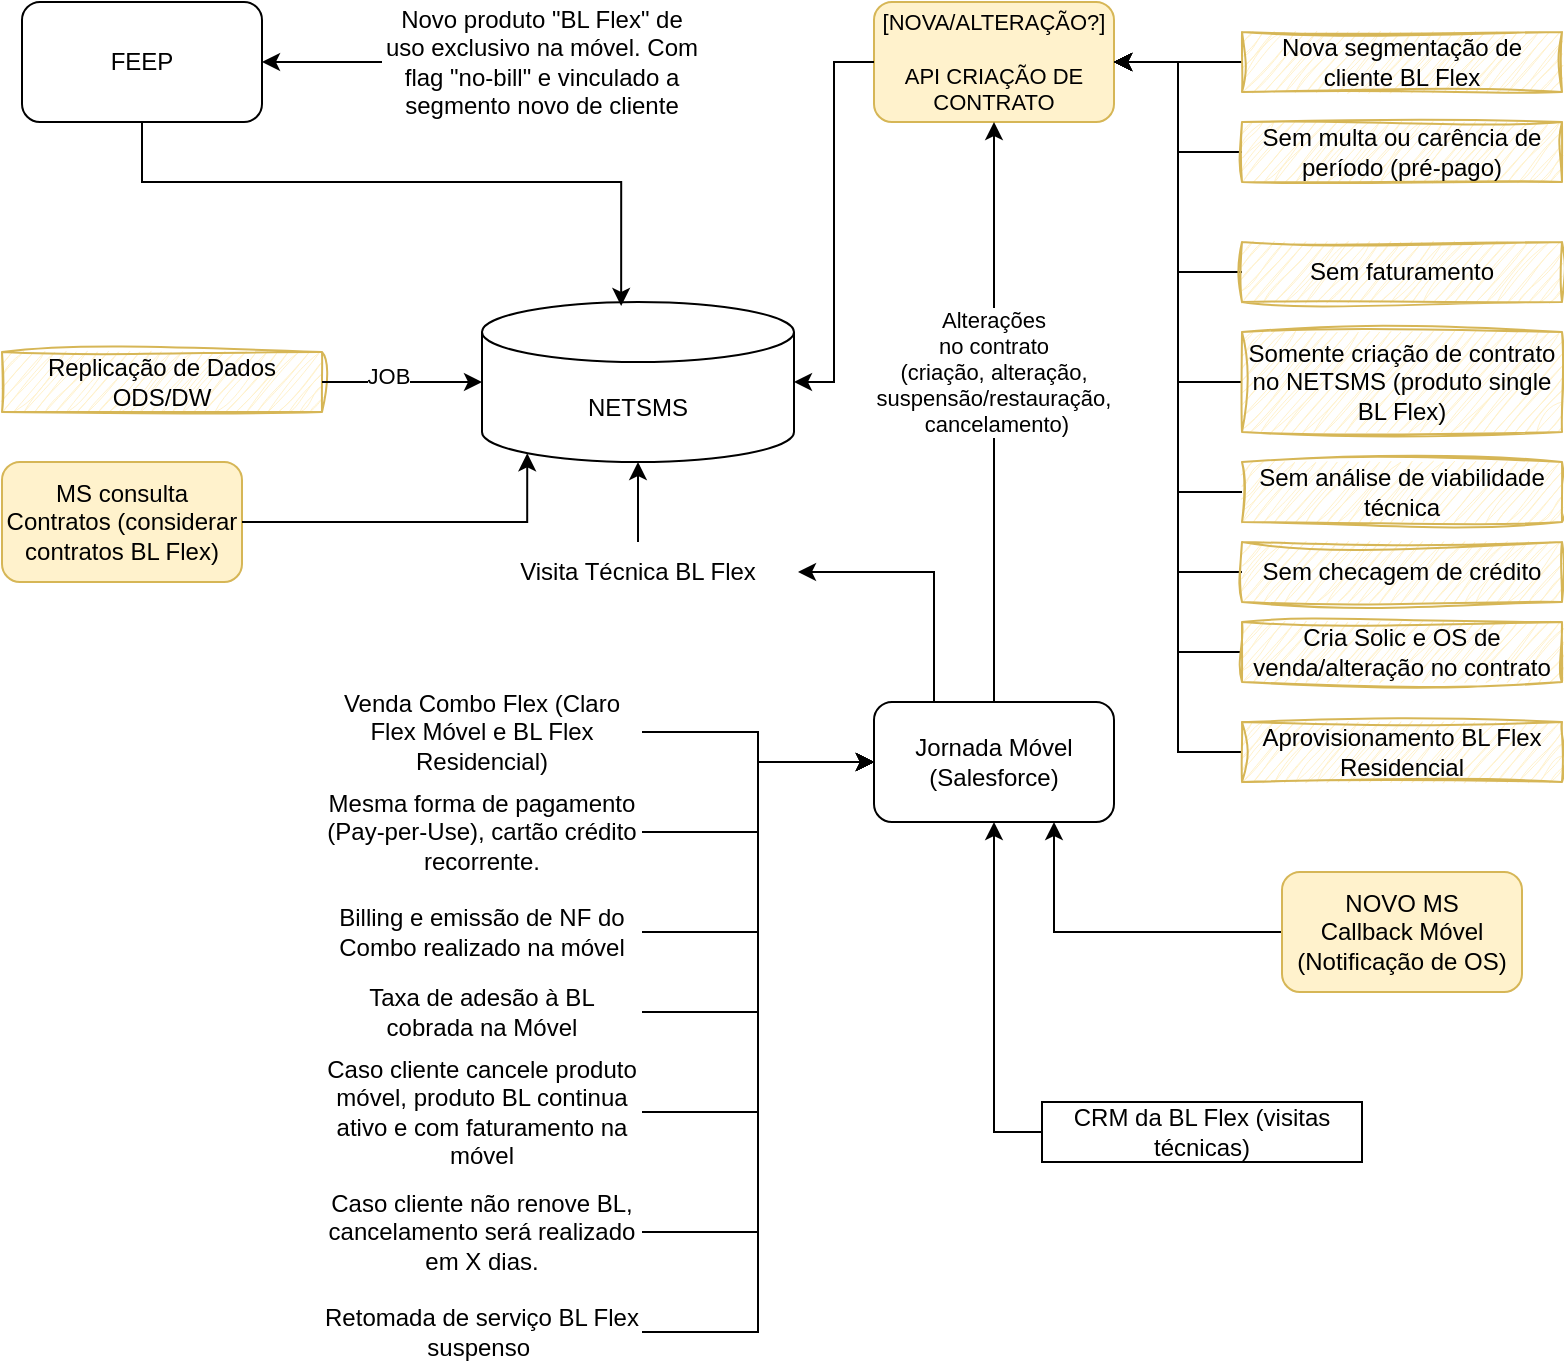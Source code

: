<mxfile version="27.2.0" pages="2">
  <diagram name="Página-1" id="dEcKvscp2UGSkrleQm4h">
    <mxGraphModel dx="1042" dy="527" grid="1" gridSize="10" guides="1" tooltips="1" connect="1" arrows="1" fold="1" page="1" pageScale="1" pageWidth="827" pageHeight="1169" math="0" shadow="0">
      <root>
        <mxCell id="0" />
        <mxCell id="1" parent="0" />
        <mxCell id="Y1WF1VeMBglXvYNFT1s_-1" value="FEEP" style="rounded=1;whiteSpace=wrap;html=1;" parent="1" vertex="1">
          <mxGeometry x="40" y="30" width="120" height="60" as="geometry" />
        </mxCell>
        <mxCell id="Y1WF1VeMBglXvYNFT1s_-3" style="edgeStyle=orthogonalEdgeStyle;rounded=0;orthogonalLoop=1;jettySize=auto;html=1;entryX=1;entryY=0.5;entryDx=0;entryDy=0;" parent="1" source="Y1WF1VeMBglXvYNFT1s_-2" target="Y1WF1VeMBglXvYNFT1s_-1" edge="1">
          <mxGeometry relative="1" as="geometry" />
        </mxCell>
        <mxCell id="Y1WF1VeMBglXvYNFT1s_-2" value="Novo produto &quot;BL Flex&quot; de uso exclusivo na móvel. Com flag &quot;no-bill&quot; e vinculado a segmento novo de cliente" style="text;html=1;align=center;verticalAlign=middle;whiteSpace=wrap;rounded=0;" parent="1" vertex="1">
          <mxGeometry x="220" y="45" width="160" height="30" as="geometry" />
        </mxCell>
        <mxCell id="Y1WF1VeMBglXvYNFT1s_-4" value="NETSMS" style="shape=cylinder3;whiteSpace=wrap;html=1;boundedLbl=1;backgroundOutline=1;size=15;" parent="1" vertex="1">
          <mxGeometry x="270" y="180" width="156" height="80" as="geometry" />
        </mxCell>
        <mxCell id="Y1WF1VeMBglXvYNFT1s_-5" style="edgeStyle=orthogonalEdgeStyle;rounded=0;orthogonalLoop=1;jettySize=auto;html=1;entryX=0.446;entryY=0.025;entryDx=0;entryDy=0;entryPerimeter=0;" parent="1" source="Y1WF1VeMBglXvYNFT1s_-1" target="Y1WF1VeMBglXvYNFT1s_-4" edge="1">
          <mxGeometry relative="1" as="geometry">
            <Array as="points">
              <mxPoint x="100" y="120" />
              <mxPoint x="340" y="120" />
            </Array>
          </mxGeometry>
        </mxCell>
        <mxCell id="Y1WF1VeMBglXvYNFT1s_-6" value="[NOVA/ALTERAÇÃO?]&lt;div&gt;&lt;br&gt;&lt;/div&gt;&lt;div&gt;API CRIAÇÃO DE CONTRATO&lt;/div&gt;" style="rounded=1;whiteSpace=wrap;html=1;fontSize=11;fillColor=#fff2cc;strokeColor=#d6b656;" parent="1" vertex="1">
          <mxGeometry x="466" y="30" width="120" height="60" as="geometry" />
        </mxCell>
        <mxCell id="Y1WF1VeMBglXvYNFT1s_-8" style="edgeStyle=orthogonalEdgeStyle;rounded=0;orthogonalLoop=1;jettySize=auto;html=1;entryX=1;entryY=0.5;entryDx=0;entryDy=0;" parent="1" source="Y1WF1VeMBglXvYNFT1s_-7" target="Y1WF1VeMBglXvYNFT1s_-6" edge="1">
          <mxGeometry relative="1" as="geometry" />
        </mxCell>
        <mxCell id="Y1WF1VeMBglXvYNFT1s_-7" value="Nova segmentação de cliente BL Flex" style="text;html=1;align=center;verticalAlign=middle;whiteSpace=wrap;rounded=0;strokeColor=#d6b656;fillColor=#fff2cc;sketch=1;curveFitting=1;jiggle=2;" parent="1" vertex="1">
          <mxGeometry x="650" y="45" width="160" height="30" as="geometry" />
        </mxCell>
        <mxCell id="Y1WF1VeMBglXvYNFT1s_-14" style="edgeStyle=orthogonalEdgeStyle;rounded=0;orthogonalLoop=1;jettySize=auto;html=1;" parent="1" source="Y1WF1VeMBglXvYNFT1s_-9" target="Y1WF1VeMBglXvYNFT1s_-6" edge="1">
          <mxGeometry relative="1" as="geometry" />
        </mxCell>
        <mxCell id="Y1WF1VeMBglXvYNFT1s_-9" value="Sem multa ou carência de período (pré-pago)" style="text;html=1;align=center;verticalAlign=middle;whiteSpace=wrap;rounded=0;fillColor=#fff2cc;strokeColor=#d6b656;sketch=1;curveFitting=1;jiggle=2;" parent="1" vertex="1">
          <mxGeometry x="650" y="90" width="160" height="30" as="geometry" />
        </mxCell>
        <mxCell id="Y1WF1VeMBglXvYNFT1s_-15" style="edgeStyle=orthogonalEdgeStyle;rounded=0;orthogonalLoop=1;jettySize=auto;html=1;entryX=1;entryY=0.5;entryDx=0;entryDy=0;" parent="1" source="Y1WF1VeMBglXvYNFT1s_-10" target="Y1WF1VeMBglXvYNFT1s_-6" edge="1">
          <mxGeometry relative="1" as="geometry" />
        </mxCell>
        <mxCell id="Y1WF1VeMBglXvYNFT1s_-10" value="Sem faturamento" style="text;html=1;align=center;verticalAlign=middle;whiteSpace=wrap;rounded=0;fillColor=#fff2cc;strokeColor=#d6b656;sketch=1;curveFitting=1;jiggle=2;" parent="1" vertex="1">
          <mxGeometry x="650" y="150" width="160" height="30" as="geometry" />
        </mxCell>
        <mxCell id="Y1WF1VeMBglXvYNFT1s_-16" style="edgeStyle=orthogonalEdgeStyle;rounded=0;orthogonalLoop=1;jettySize=auto;html=1;entryX=1;entryY=0.5;entryDx=0;entryDy=0;" parent="1" source="Y1WF1VeMBglXvYNFT1s_-11" target="Y1WF1VeMBglXvYNFT1s_-6" edge="1">
          <mxGeometry relative="1" as="geometry" />
        </mxCell>
        <mxCell id="Y1WF1VeMBglXvYNFT1s_-11" value="Somente criação de contrato no NETSMS (produto single BL Flex)" style="text;html=1;align=center;verticalAlign=middle;whiteSpace=wrap;rounded=0;fillColor=#fff2cc;strokeColor=#d6b656;sketch=1;curveFitting=1;jiggle=2;" parent="1" vertex="1">
          <mxGeometry x="650" y="195" width="160" height="50" as="geometry" />
        </mxCell>
        <mxCell id="Y1WF1VeMBglXvYNFT1s_-19" style="edgeStyle=orthogonalEdgeStyle;rounded=0;orthogonalLoop=1;jettySize=auto;html=1;entryX=1;entryY=0.5;entryDx=0;entryDy=0;" parent="1" source="Y1WF1VeMBglXvYNFT1s_-12" target="Y1WF1VeMBglXvYNFT1s_-6" edge="1">
          <mxGeometry relative="1" as="geometry" />
        </mxCell>
        <mxCell id="Y1WF1VeMBglXvYNFT1s_-12" value="Sem análise de viabilidade técnica" style="text;html=1;align=center;verticalAlign=middle;whiteSpace=wrap;rounded=0;fillColor=#fff2cc;strokeColor=#d6b656;sketch=1;curveFitting=1;jiggle=2;" parent="1" vertex="1">
          <mxGeometry x="650" y="260" width="160" height="30" as="geometry" />
        </mxCell>
        <mxCell id="Y1WF1VeMBglXvYNFT1s_-20" style="edgeStyle=orthogonalEdgeStyle;rounded=0;orthogonalLoop=1;jettySize=auto;html=1;entryX=1;entryY=0.5;entryDx=0;entryDy=0;" parent="1" source="Y1WF1VeMBglXvYNFT1s_-13" target="Y1WF1VeMBglXvYNFT1s_-6" edge="1">
          <mxGeometry relative="1" as="geometry" />
        </mxCell>
        <mxCell id="Y1WF1VeMBglXvYNFT1s_-13" value="Sem checagem de crédito" style="text;html=1;align=center;verticalAlign=middle;whiteSpace=wrap;rounded=0;fillColor=#fff2cc;strokeColor=#d6b656;sketch=1;curveFitting=1;jiggle=2;" parent="1" vertex="1">
          <mxGeometry x="650" y="300" width="160" height="30" as="geometry" />
        </mxCell>
        <mxCell id="Y1WF1VeMBglXvYNFT1s_-21" style="edgeStyle=orthogonalEdgeStyle;rounded=0;orthogonalLoop=1;jettySize=auto;html=1;entryX=1;entryY=0.5;entryDx=0;entryDy=0;entryPerimeter=0;" parent="1" source="Y1WF1VeMBglXvYNFT1s_-6" target="Y1WF1VeMBglXvYNFT1s_-4" edge="1">
          <mxGeometry relative="1" as="geometry" />
        </mxCell>
        <mxCell id="Y1WF1VeMBglXvYNFT1s_-44" style="edgeStyle=orthogonalEdgeStyle;rounded=0;orthogonalLoop=1;jettySize=auto;html=1;entryX=0.5;entryY=1;entryDx=0;entryDy=0;" parent="1" source="Y1WF1VeMBglXvYNFT1s_-22" target="Y1WF1VeMBglXvYNFT1s_-6" edge="1">
          <mxGeometry relative="1" as="geometry" />
        </mxCell>
        <mxCell id="Y1WF1VeMBglXvYNFT1s_-45" value="Alterações&amp;nbsp;&lt;div&gt;no contrato&amp;nbsp;&lt;/div&gt;&lt;div&gt;(criação,&amp;nbsp;&lt;span style=&quot;background-color: light-dark(#ffffff, var(--ge-dark-color, #121212)); color: light-dark(rgb(0, 0, 0), rgb(255, 255, 255));&quot;&gt;alteração,&amp;nbsp;&lt;/span&gt;&lt;/div&gt;&lt;div&gt;&lt;span style=&quot;background-color: light-dark(#ffffff, var(--ge-dark-color, #121212)); color: light-dark(rgb(0, 0, 0), rgb(255, 255, 255));&quot;&gt;suspensão/restauração,&amp;nbsp;&lt;/span&gt;&lt;/div&gt;&lt;div&gt;cancelamento)&lt;/div&gt;" style="edgeLabel;html=1;align=center;verticalAlign=middle;resizable=0;points=[];" parent="Y1WF1VeMBglXvYNFT1s_-44" vertex="1" connectable="0">
          <mxGeometry x="0.143" y="-1" relative="1" as="geometry">
            <mxPoint as="offset" />
          </mxGeometry>
        </mxCell>
        <mxCell id="Y1WF1VeMBglXvYNFT1s_-53" style="edgeStyle=orthogonalEdgeStyle;rounded=0;orthogonalLoop=1;jettySize=auto;html=1;entryX=1;entryY=0.5;entryDx=0;entryDy=0;exitX=0.25;exitY=0;exitDx=0;exitDy=0;" parent="1" source="Y1WF1VeMBglXvYNFT1s_-22" target="Y1WF1VeMBglXvYNFT1s_-29" edge="1">
          <mxGeometry relative="1" as="geometry" />
        </mxCell>
        <mxCell id="Y1WF1VeMBglXvYNFT1s_-22" value="Jornada Móvel (Salesforce)" style="rounded=1;whiteSpace=wrap;html=1;" parent="1" vertex="1">
          <mxGeometry x="466" y="380" width="120" height="60" as="geometry" />
        </mxCell>
        <mxCell id="Y1WF1VeMBglXvYNFT1s_-38" style="edgeStyle=orthogonalEdgeStyle;rounded=0;orthogonalLoop=1;jettySize=auto;html=1;entryX=0;entryY=0.5;entryDx=0;entryDy=0;" parent="1" source="Y1WF1VeMBglXvYNFT1s_-23" target="Y1WF1VeMBglXvYNFT1s_-22" edge="1">
          <mxGeometry relative="1" as="geometry" />
        </mxCell>
        <mxCell id="Y1WF1VeMBglXvYNFT1s_-23" value="Venda Combo Flex (Claro Flex Móvel e BL Flex Residencial)" style="text;html=1;align=center;verticalAlign=middle;whiteSpace=wrap;rounded=0;" parent="1" vertex="1">
          <mxGeometry x="190" y="380" width="160" height="30" as="geometry" />
        </mxCell>
        <mxCell id="Y1WF1VeMBglXvYNFT1s_-39" style="edgeStyle=orthogonalEdgeStyle;rounded=0;orthogonalLoop=1;jettySize=auto;html=1;entryX=0;entryY=0.5;entryDx=0;entryDy=0;" parent="1" source="Y1WF1VeMBglXvYNFT1s_-24" target="Y1WF1VeMBglXvYNFT1s_-22" edge="1">
          <mxGeometry relative="1" as="geometry" />
        </mxCell>
        <mxCell id="Y1WF1VeMBglXvYNFT1s_-24" value="Mesma forma de pagamento (Pay-per-Use), cartão crédito recorrente." style="text;html=1;align=center;verticalAlign=middle;whiteSpace=wrap;rounded=0;" parent="1" vertex="1">
          <mxGeometry x="190" y="430" width="160" height="30" as="geometry" />
        </mxCell>
        <mxCell id="Y1WF1VeMBglXvYNFT1s_-26" style="edgeStyle=orthogonalEdgeStyle;rounded=0;orthogonalLoop=1;jettySize=auto;html=1;entryX=1;entryY=0.5;entryDx=0;entryDy=0;" parent="1" source="Y1WF1VeMBglXvYNFT1s_-25" target="Y1WF1VeMBglXvYNFT1s_-6" edge="1">
          <mxGeometry relative="1" as="geometry" />
        </mxCell>
        <mxCell id="Y1WF1VeMBglXvYNFT1s_-25" value="Cria Solic e OS de venda/alteração no contrato" style="text;html=1;align=center;verticalAlign=middle;whiteSpace=wrap;rounded=0;fillColor=#fff2cc;strokeColor=#d6b656;sketch=1;curveFitting=1;jiggle=2;" parent="1" vertex="1">
          <mxGeometry x="650" y="340" width="160" height="30" as="geometry" />
        </mxCell>
        <mxCell id="Y1WF1VeMBglXvYNFT1s_-52" style="edgeStyle=orthogonalEdgeStyle;rounded=0;orthogonalLoop=1;jettySize=auto;html=1;entryX=1;entryY=0.5;entryDx=0;entryDy=0;" parent="1" source="Y1WF1VeMBglXvYNFT1s_-28" target="Y1WF1VeMBglXvYNFT1s_-6" edge="1">
          <mxGeometry relative="1" as="geometry" />
        </mxCell>
        <mxCell id="Y1WF1VeMBglXvYNFT1s_-28" value="Aprovisionamento BL Flex Residencial" style="text;html=1;align=center;verticalAlign=middle;whiteSpace=wrap;rounded=0;fillColor=#fff2cc;strokeColor=#d6b656;sketch=1;curveFitting=1;jiggle=2;" parent="1" vertex="1">
          <mxGeometry x="650" y="390" width="160" height="30" as="geometry" />
        </mxCell>
        <mxCell id="Y1WF1VeMBglXvYNFT1s_-29" value="Visita Técnica BL Flex" style="text;html=1;align=center;verticalAlign=middle;whiteSpace=wrap;rounded=0;" parent="1" vertex="1">
          <mxGeometry x="268" y="300" width="160" height="30" as="geometry" />
        </mxCell>
        <mxCell id="Y1WF1VeMBglXvYNFT1s_-40" style="edgeStyle=orthogonalEdgeStyle;rounded=0;orthogonalLoop=1;jettySize=auto;html=1;entryX=0;entryY=0.5;entryDx=0;entryDy=0;" parent="1" source="Y1WF1VeMBglXvYNFT1s_-32" target="Y1WF1VeMBglXvYNFT1s_-22" edge="1">
          <mxGeometry relative="1" as="geometry" />
        </mxCell>
        <mxCell id="Y1WF1VeMBglXvYNFT1s_-32" value="Billing e emissão de NF do Combo realizado na móvel" style="text;html=1;align=center;verticalAlign=middle;whiteSpace=wrap;rounded=0;" parent="1" vertex="1">
          <mxGeometry x="190" y="480" width="160" height="30" as="geometry" />
        </mxCell>
        <mxCell id="Y1WF1VeMBglXvYNFT1s_-41" style="edgeStyle=orthogonalEdgeStyle;rounded=0;orthogonalLoop=1;jettySize=auto;html=1;entryX=0;entryY=0.5;entryDx=0;entryDy=0;" parent="1" source="Y1WF1VeMBglXvYNFT1s_-33" target="Y1WF1VeMBglXvYNFT1s_-22" edge="1">
          <mxGeometry relative="1" as="geometry" />
        </mxCell>
        <mxCell id="Y1WF1VeMBglXvYNFT1s_-33" value="Taxa de adesão à BL cobrada na Móvel" style="text;html=1;align=center;verticalAlign=middle;whiteSpace=wrap;rounded=0;" parent="1" vertex="1">
          <mxGeometry x="190" y="520" width="160" height="30" as="geometry" />
        </mxCell>
        <mxCell id="Y1WF1VeMBglXvYNFT1s_-42" style="edgeStyle=orthogonalEdgeStyle;rounded=0;orthogonalLoop=1;jettySize=auto;html=1;entryX=0;entryY=0.5;entryDx=0;entryDy=0;" parent="1" source="Y1WF1VeMBglXvYNFT1s_-34" target="Y1WF1VeMBglXvYNFT1s_-22" edge="1">
          <mxGeometry relative="1" as="geometry" />
        </mxCell>
        <mxCell id="Y1WF1VeMBglXvYNFT1s_-34" value="Caso cliente cancele produto móvel, produto BL continua ativo e com faturamento na móvel" style="text;html=1;align=center;verticalAlign=middle;whiteSpace=wrap;rounded=0;" parent="1" vertex="1">
          <mxGeometry x="190" y="570" width="160" height="30" as="geometry" />
        </mxCell>
        <mxCell id="Y1WF1VeMBglXvYNFT1s_-46" style="edgeStyle=orthogonalEdgeStyle;rounded=0;orthogonalLoop=1;jettySize=auto;html=1;entryX=0.5;entryY=1;entryDx=0;entryDy=0;exitX=0;exitY=0.5;exitDx=0;exitDy=0;" parent="1" source="Y1WF1VeMBglXvYNFT1s_-36" target="Y1WF1VeMBglXvYNFT1s_-22" edge="1">
          <mxGeometry relative="1" as="geometry" />
        </mxCell>
        <mxCell id="Y1WF1VeMBglXvYNFT1s_-36" value="CRM da BL Flex (visitas técnicas)" style="text;html=1;align=center;verticalAlign=middle;whiteSpace=wrap;rounded=0;strokeColor=default;" parent="1" vertex="1">
          <mxGeometry x="550" y="580" width="160" height="30" as="geometry" />
        </mxCell>
        <mxCell id="Y1WF1VeMBglXvYNFT1s_-43" style="edgeStyle=orthogonalEdgeStyle;rounded=0;orthogonalLoop=1;jettySize=auto;html=1;entryX=0;entryY=0.5;entryDx=0;entryDy=0;" parent="1" source="Y1WF1VeMBglXvYNFT1s_-37" target="Y1WF1VeMBglXvYNFT1s_-22" edge="1">
          <mxGeometry relative="1" as="geometry" />
        </mxCell>
        <mxCell id="Y1WF1VeMBglXvYNFT1s_-37" value="Caso cliente não renove BL, &lt;span style=&quot;background-color: transparent; color: light-dark(rgb(0, 0, 0), rgb(255, 255, 255));&quot;&gt;cancelamento será realizado em X dias.&lt;/span&gt;" style="text;html=1;align=center;verticalAlign=middle;whiteSpace=wrap;rounded=0;" parent="1" vertex="1">
          <mxGeometry x="190" y="630" width="160" height="30" as="geometry" />
        </mxCell>
        <mxCell id="Y1WF1VeMBglXvYNFT1s_-48" style="edgeStyle=orthogonalEdgeStyle;rounded=0;orthogonalLoop=1;jettySize=auto;html=1;entryX=0;entryY=0.5;entryDx=0;entryDy=0;" parent="1" source="Y1WF1VeMBglXvYNFT1s_-47" target="Y1WF1VeMBglXvYNFT1s_-22" edge="1">
          <mxGeometry relative="1" as="geometry" />
        </mxCell>
        <mxCell id="Y1WF1VeMBglXvYNFT1s_-47" value="Retomada de serviço BL Flex suspenso&amp;nbsp;" style="text;html=1;align=center;verticalAlign=middle;whiteSpace=wrap;rounded=0;" parent="1" vertex="1">
          <mxGeometry x="190" y="680" width="160" height="30" as="geometry" />
        </mxCell>
        <mxCell id="Y1WF1VeMBglXvYNFT1s_-54" style="edgeStyle=orthogonalEdgeStyle;rounded=0;orthogonalLoop=1;jettySize=auto;html=1;entryX=0.5;entryY=1;entryDx=0;entryDy=0;entryPerimeter=0;" parent="1" source="Y1WF1VeMBglXvYNFT1s_-29" target="Y1WF1VeMBglXvYNFT1s_-4" edge="1">
          <mxGeometry relative="1" as="geometry" />
        </mxCell>
        <mxCell id="Y1WF1VeMBglXvYNFT1s_-55" value="Replicação de Dados ODS/DW" style="text;html=1;align=center;verticalAlign=middle;whiteSpace=wrap;rounded=0;fillColor=#fff2cc;strokeColor=#d6b656;sketch=1;curveFitting=1;jiggle=2;" parent="1" vertex="1">
          <mxGeometry x="30" y="205" width="160" height="30" as="geometry" />
        </mxCell>
        <mxCell id="Y1WF1VeMBglXvYNFT1s_-56" style="edgeStyle=orthogonalEdgeStyle;rounded=0;orthogonalLoop=1;jettySize=auto;html=1;entryX=0;entryY=0.5;entryDx=0;entryDy=0;entryPerimeter=0;" parent="1" source="Y1WF1VeMBglXvYNFT1s_-55" target="Y1WF1VeMBglXvYNFT1s_-4" edge="1">
          <mxGeometry relative="1" as="geometry" />
        </mxCell>
        <mxCell id="Y1WF1VeMBglXvYNFT1s_-59" value="JOB" style="edgeLabel;html=1;align=center;verticalAlign=middle;resizable=0;points=[];" parent="Y1WF1VeMBglXvYNFT1s_-56" vertex="1" connectable="0">
          <mxGeometry x="-0.19" y="3" relative="1" as="geometry">
            <mxPoint as="offset" />
          </mxGeometry>
        </mxCell>
        <mxCell id="Y1WF1VeMBglXvYNFT1s_-58" style="edgeStyle=orthogonalEdgeStyle;rounded=0;orthogonalLoop=1;jettySize=auto;html=1;entryX=0.75;entryY=1;entryDx=0;entryDy=0;" parent="1" source="Y1WF1VeMBglXvYNFT1s_-57" target="Y1WF1VeMBglXvYNFT1s_-22" edge="1">
          <mxGeometry relative="1" as="geometry" />
        </mxCell>
        <mxCell id="Y1WF1VeMBglXvYNFT1s_-57" value="NOVO MS&lt;div&gt;Callback Móvel (Notificação de OS)&lt;/div&gt;" style="rounded=1;whiteSpace=wrap;html=1;fillColor=#fff2cc;strokeColor=#d6b656;" parent="1" vertex="1">
          <mxGeometry x="670" y="465" width="120" height="60" as="geometry" />
        </mxCell>
        <mxCell id="Y1WF1VeMBglXvYNFT1s_-60" value="MS consulta Contratos (considerar contratos BL Flex)" style="rounded=1;whiteSpace=wrap;html=1;fillColor=#fff2cc;strokeColor=#d6b656;" parent="1" vertex="1">
          <mxGeometry x="30" y="260" width="120" height="60" as="geometry" />
        </mxCell>
        <mxCell id="Y1WF1VeMBglXvYNFT1s_-61" style="edgeStyle=orthogonalEdgeStyle;rounded=0;orthogonalLoop=1;jettySize=auto;html=1;entryX=0.145;entryY=1;entryDx=0;entryDy=-4.35;entryPerimeter=0;exitX=1;exitY=0.5;exitDx=0;exitDy=0;" parent="1" source="Y1WF1VeMBglXvYNFT1s_-60" target="Y1WF1VeMBglXvYNFT1s_-4" edge="1">
          <mxGeometry relative="1" as="geometry">
            <Array as="points">
              <mxPoint x="293" y="290" />
            </Array>
          </mxGeometry>
        </mxCell>
      </root>
    </mxGraphModel>
  </diagram>
  <diagram name="V2" id="avgEqjLp5Y5YNbNPRVHJ">
    <mxGraphModel dx="1042" dy="527" grid="1" gridSize="10" guides="1" tooltips="1" connect="1" arrows="1" fold="1" page="1" pageScale="1" pageWidth="827" pageHeight="1169" math="0" shadow="0">
      <root>
        <mxCell id="krMNE68EXyt9Vxrn7qkv-0" />
        <mxCell id="krMNE68EXyt9Vxrn7qkv-1" parent="krMNE68EXyt9Vxrn7qkv-0" />
        <mxCell id="krMNE68EXyt9Vxrn7qkv-2" value="FEEP" style="rounded=1;whiteSpace=wrap;html=1;" vertex="1" parent="krMNE68EXyt9Vxrn7qkv-1">
          <mxGeometry x="40" y="30" width="120" height="60" as="geometry" />
        </mxCell>
        <mxCell id="krMNE68EXyt9Vxrn7qkv-3" style="edgeStyle=orthogonalEdgeStyle;rounded=0;orthogonalLoop=1;jettySize=auto;html=1;entryX=1;entryY=0.5;entryDx=0;entryDy=0;" edge="1" parent="krMNE68EXyt9Vxrn7qkv-1" source="krMNE68EXyt9Vxrn7qkv-4" target="krMNE68EXyt9Vxrn7qkv-2">
          <mxGeometry relative="1" as="geometry" />
        </mxCell>
        <mxCell id="krMNE68EXyt9Vxrn7qkv-4" value="Novo produto &quot;BL Flex&quot; de uso exclusivo na móvel. Com flag &quot;no-bill&quot; e vinculado a segmento novo de cliente" style="text;html=1;align=center;verticalAlign=middle;whiteSpace=wrap;rounded=0;" vertex="1" parent="krMNE68EXyt9Vxrn7qkv-1">
          <mxGeometry x="220" y="45" width="160" height="30" as="geometry" />
        </mxCell>
        <mxCell id="krMNE68EXyt9Vxrn7qkv-5" value="NETSMS" style="shape=cylinder3;whiteSpace=wrap;html=1;boundedLbl=1;backgroundOutline=1;size=15;" vertex="1" parent="krMNE68EXyt9Vxrn7qkv-1">
          <mxGeometry x="270" y="180" width="156" height="80" as="geometry" />
        </mxCell>
        <mxCell id="krMNE68EXyt9Vxrn7qkv-6" style="edgeStyle=orthogonalEdgeStyle;rounded=0;orthogonalLoop=1;jettySize=auto;html=1;entryX=0.446;entryY=0.025;entryDx=0;entryDy=0;entryPerimeter=0;" edge="1" parent="krMNE68EXyt9Vxrn7qkv-1" source="krMNE68EXyt9Vxrn7qkv-2" target="krMNE68EXyt9Vxrn7qkv-5">
          <mxGeometry relative="1" as="geometry">
            <Array as="points">
              <mxPoint x="100" y="120" />
              <mxPoint x="340" y="120" />
            </Array>
          </mxGeometry>
        </mxCell>
        <mxCell id="krMNE68EXyt9Vxrn7qkv-7" value="[NOVA/ALTERAÇÃO?]&lt;div&gt;&lt;br&gt;&lt;/div&gt;&lt;div&gt;API CRIAÇÃO DE CONTRATO&lt;/div&gt;" style="rounded=1;whiteSpace=wrap;html=1;fontSize=11;fillColor=#fff2cc;strokeColor=#d6b656;" vertex="1" parent="krMNE68EXyt9Vxrn7qkv-1">
          <mxGeometry x="466" y="30" width="120" height="60" as="geometry" />
        </mxCell>
        <mxCell id="krMNE68EXyt9Vxrn7qkv-8" style="edgeStyle=orthogonalEdgeStyle;rounded=0;orthogonalLoop=1;jettySize=auto;html=1;entryX=1;entryY=0.5;entryDx=0;entryDy=0;" edge="1" parent="krMNE68EXyt9Vxrn7qkv-1" source="krMNE68EXyt9Vxrn7qkv-9" target="krMNE68EXyt9Vxrn7qkv-7">
          <mxGeometry relative="1" as="geometry" />
        </mxCell>
        <mxCell id="krMNE68EXyt9Vxrn7qkv-9" value="Nova segmentação de cliente BL Flex" style="text;html=1;align=center;verticalAlign=middle;whiteSpace=wrap;rounded=0;strokeColor=#d6b656;fillColor=#fff2cc;sketch=1;curveFitting=1;jiggle=2;" vertex="1" parent="krMNE68EXyt9Vxrn7qkv-1">
          <mxGeometry x="650" y="45" width="160" height="30" as="geometry" />
        </mxCell>
        <mxCell id="krMNE68EXyt9Vxrn7qkv-10" style="edgeStyle=orthogonalEdgeStyle;rounded=0;orthogonalLoop=1;jettySize=auto;html=1;" edge="1" parent="krMNE68EXyt9Vxrn7qkv-1" source="krMNE68EXyt9Vxrn7qkv-11" target="krMNE68EXyt9Vxrn7qkv-7">
          <mxGeometry relative="1" as="geometry" />
        </mxCell>
        <mxCell id="krMNE68EXyt9Vxrn7qkv-11" value="Sem multa ou carência de período (pré-pago)" style="text;html=1;align=center;verticalAlign=middle;whiteSpace=wrap;rounded=0;fillColor=#fff2cc;strokeColor=#d6b656;sketch=1;curveFitting=1;jiggle=2;" vertex="1" parent="krMNE68EXyt9Vxrn7qkv-1">
          <mxGeometry x="650" y="90" width="160" height="30" as="geometry" />
        </mxCell>
        <mxCell id="krMNE68EXyt9Vxrn7qkv-12" style="edgeStyle=orthogonalEdgeStyle;rounded=0;orthogonalLoop=1;jettySize=auto;html=1;entryX=1;entryY=0.5;entryDx=0;entryDy=0;" edge="1" parent="krMNE68EXyt9Vxrn7qkv-1" source="krMNE68EXyt9Vxrn7qkv-13" target="krMNE68EXyt9Vxrn7qkv-7">
          <mxGeometry relative="1" as="geometry" />
        </mxCell>
        <mxCell id="krMNE68EXyt9Vxrn7qkv-13" value="Sem faturamento" style="text;html=1;align=center;verticalAlign=middle;whiteSpace=wrap;rounded=0;fillColor=#fff2cc;strokeColor=#d6b656;sketch=1;curveFitting=1;jiggle=2;" vertex="1" parent="krMNE68EXyt9Vxrn7qkv-1">
          <mxGeometry x="650" y="150" width="160" height="30" as="geometry" />
        </mxCell>
        <mxCell id="krMNE68EXyt9Vxrn7qkv-14" style="edgeStyle=orthogonalEdgeStyle;rounded=0;orthogonalLoop=1;jettySize=auto;html=1;entryX=1;entryY=0.5;entryDx=0;entryDy=0;" edge="1" parent="krMNE68EXyt9Vxrn7qkv-1" source="krMNE68EXyt9Vxrn7qkv-15" target="krMNE68EXyt9Vxrn7qkv-7">
          <mxGeometry relative="1" as="geometry" />
        </mxCell>
        <mxCell id="krMNE68EXyt9Vxrn7qkv-15" value="Somente criação de contrato no NETSMS (produto single BL Flex)" style="text;html=1;align=center;verticalAlign=middle;whiteSpace=wrap;rounded=0;fillColor=#fff2cc;strokeColor=#d6b656;sketch=1;curveFitting=1;jiggle=2;" vertex="1" parent="krMNE68EXyt9Vxrn7qkv-1">
          <mxGeometry x="650" y="195" width="160" height="50" as="geometry" />
        </mxCell>
        <mxCell id="krMNE68EXyt9Vxrn7qkv-16" style="edgeStyle=orthogonalEdgeStyle;rounded=0;orthogonalLoop=1;jettySize=auto;html=1;entryX=1;entryY=0.5;entryDx=0;entryDy=0;" edge="1" parent="krMNE68EXyt9Vxrn7qkv-1" source="krMNE68EXyt9Vxrn7qkv-17" target="krMNE68EXyt9Vxrn7qkv-7">
          <mxGeometry relative="1" as="geometry" />
        </mxCell>
        <mxCell id="krMNE68EXyt9Vxrn7qkv-17" value="Sem análise de viabilidade técnica" style="text;html=1;align=center;verticalAlign=middle;whiteSpace=wrap;rounded=0;fillColor=#fff2cc;strokeColor=#d6b656;sketch=1;curveFitting=1;jiggle=2;" vertex="1" parent="krMNE68EXyt9Vxrn7qkv-1">
          <mxGeometry x="650" y="260" width="160" height="30" as="geometry" />
        </mxCell>
        <mxCell id="krMNE68EXyt9Vxrn7qkv-18" style="edgeStyle=orthogonalEdgeStyle;rounded=0;orthogonalLoop=1;jettySize=auto;html=1;entryX=1;entryY=0.5;entryDx=0;entryDy=0;" edge="1" parent="krMNE68EXyt9Vxrn7qkv-1" source="krMNE68EXyt9Vxrn7qkv-19" target="krMNE68EXyt9Vxrn7qkv-7">
          <mxGeometry relative="1" as="geometry" />
        </mxCell>
        <mxCell id="krMNE68EXyt9Vxrn7qkv-19" value="Sem checagem de crédito" style="text;html=1;align=center;verticalAlign=middle;whiteSpace=wrap;rounded=0;fillColor=#fff2cc;strokeColor=#d6b656;sketch=1;curveFitting=1;jiggle=2;" vertex="1" parent="krMNE68EXyt9Vxrn7qkv-1">
          <mxGeometry x="650" y="300" width="160" height="30" as="geometry" />
        </mxCell>
        <mxCell id="krMNE68EXyt9Vxrn7qkv-20" style="edgeStyle=orthogonalEdgeStyle;rounded=0;orthogonalLoop=1;jettySize=auto;html=1;entryX=1;entryY=0.5;entryDx=0;entryDy=0;entryPerimeter=0;" edge="1" parent="krMNE68EXyt9Vxrn7qkv-1" source="krMNE68EXyt9Vxrn7qkv-7" target="krMNE68EXyt9Vxrn7qkv-5">
          <mxGeometry relative="1" as="geometry" />
        </mxCell>
        <mxCell id="krMNE68EXyt9Vxrn7qkv-21" style="edgeStyle=orthogonalEdgeStyle;rounded=0;orthogonalLoop=1;jettySize=auto;html=1;entryX=0.5;entryY=1;entryDx=0;entryDy=0;exitX=0.75;exitY=1;exitDx=0;exitDy=0;" edge="1" parent="krMNE68EXyt9Vxrn7qkv-1" source="krMNE68EXyt9Vxrn7qkv-24" target="krMNE68EXyt9Vxrn7qkv-7">
          <mxGeometry relative="1" as="geometry" />
        </mxCell>
        <mxCell id="krMNE68EXyt9Vxrn7qkv-22" value="Alterações&amp;nbsp;&lt;div&gt;no contrato&amp;nbsp;&lt;/div&gt;&lt;div&gt;(criação,&amp;nbsp;&lt;span style=&quot;background-color: light-dark(#ffffff, var(--ge-dark-color, #121212)); color: light-dark(rgb(0, 0, 0), rgb(255, 255, 255));&quot;&gt;alteração,&amp;nbsp;&lt;/span&gt;&lt;/div&gt;&lt;div&gt;&lt;span style=&quot;background-color: light-dark(#ffffff, var(--ge-dark-color, #121212)); color: light-dark(rgb(0, 0, 0), rgb(255, 255, 255));&quot;&gt;suspensão/restauração,&amp;nbsp;&lt;/span&gt;&lt;/div&gt;&lt;div&gt;cancelamento)&lt;/div&gt;" style="edgeLabel;html=1;align=center;verticalAlign=middle;resizable=0;points=[];" vertex="1" connectable="0" parent="krMNE68EXyt9Vxrn7qkv-21">
          <mxGeometry x="0.143" y="-1" relative="1" as="geometry">
            <mxPoint x="-1" y="100" as="offset" />
          </mxGeometry>
        </mxCell>
        <mxCell id="krMNE68EXyt9Vxrn7qkv-23" style="edgeStyle=orthogonalEdgeStyle;rounded=0;orthogonalLoop=1;jettySize=auto;html=1;entryX=0.5;entryY=1;entryDx=0;entryDy=0;exitX=0.5;exitY=0;exitDx=0;exitDy=0;entryPerimeter=0;" edge="1" parent="krMNE68EXyt9Vxrn7qkv-1" source="krMNE68EXyt9Vxrn7qkv-24" target="krMNE68EXyt9Vxrn7qkv-5">
          <mxGeometry relative="1" as="geometry">
            <mxPoint x="348" y="330" as="targetPoint" />
          </mxGeometry>
        </mxCell>
        <mxCell id="fuHP7aOJj4CCmIYk9u_T-2" value="OS VT Residencial" style="edgeLabel;html=1;align=center;verticalAlign=middle;resizable=0;points=[];" vertex="1" connectable="0" parent="krMNE68EXyt9Vxrn7qkv-23">
          <mxGeometry x="-0.463" y="1" relative="1" as="geometry">
            <mxPoint as="offset" />
          </mxGeometry>
        </mxCell>
        <mxCell id="krMNE68EXyt9Vxrn7qkv-24" value="Jornada Móvel (Salesforce)" style="rounded=1;whiteSpace=wrap;html=1;" vertex="1" parent="krMNE68EXyt9Vxrn7qkv-1">
          <mxGeometry x="270" y="420" width="120" height="60" as="geometry" />
        </mxCell>
        <mxCell id="krMNE68EXyt9Vxrn7qkv-25" style="edgeStyle=orthogonalEdgeStyle;rounded=0;orthogonalLoop=1;jettySize=auto;html=1;entryX=0;entryY=0.5;entryDx=0;entryDy=0;" edge="1" parent="krMNE68EXyt9Vxrn7qkv-1" source="krMNE68EXyt9Vxrn7qkv-26" target="krMNE68EXyt9Vxrn7qkv-24">
          <mxGeometry relative="1" as="geometry" />
        </mxCell>
        <mxCell id="krMNE68EXyt9Vxrn7qkv-26" value="Venda Combo Flex (Claro Flex Móvel e BL Flex Residencial)" style="text;html=1;align=center;verticalAlign=middle;whiteSpace=wrap;rounded=0;" vertex="1" parent="krMNE68EXyt9Vxrn7qkv-1">
          <mxGeometry x="40" y="430" width="160" height="30" as="geometry" />
        </mxCell>
        <mxCell id="krMNE68EXyt9Vxrn7qkv-27" style="edgeStyle=orthogonalEdgeStyle;rounded=0;orthogonalLoop=1;jettySize=auto;html=1;entryX=0;entryY=0.5;entryDx=0;entryDy=0;" edge="1" parent="krMNE68EXyt9Vxrn7qkv-1" source="krMNE68EXyt9Vxrn7qkv-28" target="krMNE68EXyt9Vxrn7qkv-24">
          <mxGeometry relative="1" as="geometry" />
        </mxCell>
        <mxCell id="krMNE68EXyt9Vxrn7qkv-28" value="Mesma forma de pagamento (Pay-per-Use), cartão crédito recorrente." style="text;html=1;align=center;verticalAlign=middle;whiteSpace=wrap;rounded=0;" vertex="1" parent="krMNE68EXyt9Vxrn7qkv-1">
          <mxGeometry x="40" y="480" width="160" height="30" as="geometry" />
        </mxCell>
        <mxCell id="krMNE68EXyt9Vxrn7qkv-29" style="edgeStyle=orthogonalEdgeStyle;rounded=0;orthogonalLoop=1;jettySize=auto;html=1;entryX=1;entryY=0.5;entryDx=0;entryDy=0;" edge="1" parent="krMNE68EXyt9Vxrn7qkv-1" source="krMNE68EXyt9Vxrn7qkv-30" target="krMNE68EXyt9Vxrn7qkv-7">
          <mxGeometry relative="1" as="geometry" />
        </mxCell>
        <mxCell id="krMNE68EXyt9Vxrn7qkv-30" value="Cria Solic e OS de venda/alteração no contrato" style="text;html=1;align=center;verticalAlign=middle;whiteSpace=wrap;rounded=0;fillColor=#fff2cc;strokeColor=#d6b656;sketch=1;curveFitting=1;jiggle=2;" vertex="1" parent="krMNE68EXyt9Vxrn7qkv-1">
          <mxGeometry x="650" y="340" width="160" height="30" as="geometry" />
        </mxCell>
        <mxCell id="krMNE68EXyt9Vxrn7qkv-31" style="edgeStyle=orthogonalEdgeStyle;rounded=0;orthogonalLoop=1;jettySize=auto;html=1;entryX=1;entryY=0.5;entryDx=0;entryDy=0;" edge="1" parent="krMNE68EXyt9Vxrn7qkv-1" source="krMNE68EXyt9Vxrn7qkv-32" target="krMNE68EXyt9Vxrn7qkv-7">
          <mxGeometry relative="1" as="geometry" />
        </mxCell>
        <mxCell id="krMNE68EXyt9Vxrn7qkv-32" value="Aprovisionamento BL Flex Residencial" style="text;html=1;align=center;verticalAlign=middle;whiteSpace=wrap;rounded=0;fillColor=#fff2cc;strokeColor=#d6b656;sketch=1;curveFitting=1;jiggle=2;" vertex="1" parent="krMNE68EXyt9Vxrn7qkv-1">
          <mxGeometry x="650" y="390" width="160" height="30" as="geometry" />
        </mxCell>
        <mxCell id="krMNE68EXyt9Vxrn7qkv-34" style="edgeStyle=orthogonalEdgeStyle;rounded=0;orthogonalLoop=1;jettySize=auto;html=1;entryX=0;entryY=0.5;entryDx=0;entryDy=0;" edge="1" parent="krMNE68EXyt9Vxrn7qkv-1" source="krMNE68EXyt9Vxrn7qkv-35" target="krMNE68EXyt9Vxrn7qkv-24">
          <mxGeometry relative="1" as="geometry" />
        </mxCell>
        <mxCell id="krMNE68EXyt9Vxrn7qkv-35" value="Billing e emissão de NF do Combo realizado na móvel" style="text;html=1;align=center;verticalAlign=middle;whiteSpace=wrap;rounded=0;" vertex="1" parent="krMNE68EXyt9Vxrn7qkv-1">
          <mxGeometry x="40" y="530" width="160" height="30" as="geometry" />
        </mxCell>
        <mxCell id="krMNE68EXyt9Vxrn7qkv-36" style="edgeStyle=orthogonalEdgeStyle;rounded=0;orthogonalLoop=1;jettySize=auto;html=1;entryX=0;entryY=0.5;entryDx=0;entryDy=0;" edge="1" parent="krMNE68EXyt9Vxrn7qkv-1" source="krMNE68EXyt9Vxrn7qkv-37" target="krMNE68EXyt9Vxrn7qkv-24">
          <mxGeometry relative="1" as="geometry" />
        </mxCell>
        <mxCell id="krMNE68EXyt9Vxrn7qkv-37" value="Taxa de adesão à BL cobrada na Móvel" style="text;html=1;align=center;verticalAlign=middle;whiteSpace=wrap;rounded=0;" vertex="1" parent="krMNE68EXyt9Vxrn7qkv-1">
          <mxGeometry x="40" y="570" width="160" height="30" as="geometry" />
        </mxCell>
        <mxCell id="krMNE68EXyt9Vxrn7qkv-38" style="edgeStyle=orthogonalEdgeStyle;rounded=0;orthogonalLoop=1;jettySize=auto;html=1;entryX=0;entryY=0.5;entryDx=0;entryDy=0;" edge="1" parent="krMNE68EXyt9Vxrn7qkv-1" source="krMNE68EXyt9Vxrn7qkv-39" target="krMNE68EXyt9Vxrn7qkv-24">
          <mxGeometry relative="1" as="geometry" />
        </mxCell>
        <mxCell id="krMNE68EXyt9Vxrn7qkv-39" value="Caso cliente cancele produto móvel, produto BL continua ativo e com faturamento na móvel" style="text;html=1;align=center;verticalAlign=middle;whiteSpace=wrap;rounded=0;" vertex="1" parent="krMNE68EXyt9Vxrn7qkv-1">
          <mxGeometry x="40" y="620" width="160" height="30" as="geometry" />
        </mxCell>
        <mxCell id="krMNE68EXyt9Vxrn7qkv-40" style="edgeStyle=orthogonalEdgeStyle;rounded=0;orthogonalLoop=1;jettySize=auto;html=1;entryX=0.5;entryY=1;entryDx=0;entryDy=0;exitX=0.5;exitY=0;exitDx=0;exitDy=0;" edge="1" parent="krMNE68EXyt9Vxrn7qkv-1" source="fuHP7aOJj4CCmIYk9u_T-7" target="krMNE68EXyt9Vxrn7qkv-24">
          <mxGeometry relative="1" as="geometry">
            <mxPoint x="350" y="595" as="sourcePoint" />
          </mxGeometry>
        </mxCell>
        <mxCell id="krMNE68EXyt9Vxrn7qkv-42" style="edgeStyle=orthogonalEdgeStyle;rounded=0;orthogonalLoop=1;jettySize=auto;html=1;entryX=0;entryY=0.5;entryDx=0;entryDy=0;" edge="1" parent="krMNE68EXyt9Vxrn7qkv-1" source="krMNE68EXyt9Vxrn7qkv-43" target="krMNE68EXyt9Vxrn7qkv-24">
          <mxGeometry relative="1" as="geometry" />
        </mxCell>
        <mxCell id="krMNE68EXyt9Vxrn7qkv-43" value="Caso cliente não renove BL, &lt;span style=&quot;background-color: transparent; color: light-dark(rgb(0, 0, 0), rgb(255, 255, 255));&quot;&gt;cancelamento será realizado em X dias.&lt;/span&gt;" style="text;html=1;align=center;verticalAlign=middle;whiteSpace=wrap;rounded=0;" vertex="1" parent="krMNE68EXyt9Vxrn7qkv-1">
          <mxGeometry x="40" y="680" width="160" height="30" as="geometry" />
        </mxCell>
        <mxCell id="krMNE68EXyt9Vxrn7qkv-44" style="edgeStyle=orthogonalEdgeStyle;rounded=0;orthogonalLoop=1;jettySize=auto;html=1;entryX=0;entryY=0.5;entryDx=0;entryDy=0;" edge="1" parent="krMNE68EXyt9Vxrn7qkv-1" source="krMNE68EXyt9Vxrn7qkv-45" target="krMNE68EXyt9Vxrn7qkv-24">
          <mxGeometry relative="1" as="geometry" />
        </mxCell>
        <mxCell id="krMNE68EXyt9Vxrn7qkv-45" value="Retomada de serviço BL Flex suspenso&amp;nbsp;" style="text;html=1;align=center;verticalAlign=middle;whiteSpace=wrap;rounded=0;" vertex="1" parent="krMNE68EXyt9Vxrn7qkv-1">
          <mxGeometry x="40" y="730" width="160" height="30" as="geometry" />
        </mxCell>
        <mxCell id="krMNE68EXyt9Vxrn7qkv-47" value="Replicação de Dados ODS/DW" style="text;html=1;align=center;verticalAlign=middle;whiteSpace=wrap;rounded=0;fillColor=#fff2cc;strokeColor=#d6b656;sketch=1;curveFitting=1;jiggle=2;" vertex="1" parent="krMNE68EXyt9Vxrn7qkv-1">
          <mxGeometry x="30" y="205" width="160" height="30" as="geometry" />
        </mxCell>
        <mxCell id="krMNE68EXyt9Vxrn7qkv-48" style="edgeStyle=orthogonalEdgeStyle;rounded=0;orthogonalLoop=1;jettySize=auto;html=1;entryX=0;entryY=0.5;entryDx=0;entryDy=0;entryPerimeter=0;" edge="1" parent="krMNE68EXyt9Vxrn7qkv-1" source="krMNE68EXyt9Vxrn7qkv-47" target="krMNE68EXyt9Vxrn7qkv-5">
          <mxGeometry relative="1" as="geometry" />
        </mxCell>
        <mxCell id="krMNE68EXyt9Vxrn7qkv-49" value="JOB" style="edgeLabel;html=1;align=center;verticalAlign=middle;resizable=0;points=[];" vertex="1" connectable="0" parent="krMNE68EXyt9Vxrn7qkv-48">
          <mxGeometry x="-0.19" y="3" relative="1" as="geometry">
            <mxPoint as="offset" />
          </mxGeometry>
        </mxCell>
        <mxCell id="krMNE68EXyt9Vxrn7qkv-50" style="edgeStyle=orthogonalEdgeStyle;rounded=0;orthogonalLoop=1;jettySize=auto;html=1;entryX=1;entryY=0.5;entryDx=0;entryDy=0;" edge="1" parent="krMNE68EXyt9Vxrn7qkv-1" source="krMNE68EXyt9Vxrn7qkv-51" target="krMNE68EXyt9Vxrn7qkv-24">
          <mxGeometry relative="1" as="geometry">
            <Array as="points">
              <mxPoint x="450" y="450" />
            </Array>
          </mxGeometry>
        </mxCell>
        <mxCell id="krMNE68EXyt9Vxrn7qkv-51" value="NOVO MS&lt;div&gt;Callback Móvel (Notificação de OS)&lt;/div&gt;" style="rounded=1;whiteSpace=wrap;html=1;fillColor=#fff2cc;strokeColor=#d6b656;" vertex="1" parent="krMNE68EXyt9Vxrn7qkv-1">
          <mxGeometry x="390" y="340" width="120" height="60" as="geometry" />
        </mxCell>
        <mxCell id="krMNE68EXyt9Vxrn7qkv-52" value="MS consulta Contratos (considerar contratos BL Flex)" style="rounded=1;whiteSpace=wrap;html=1;fillColor=#fff2cc;strokeColor=#d6b656;" vertex="1" parent="krMNE68EXyt9Vxrn7qkv-1">
          <mxGeometry x="30" y="260" width="120" height="60" as="geometry" />
        </mxCell>
        <mxCell id="krMNE68EXyt9Vxrn7qkv-53" style="edgeStyle=orthogonalEdgeStyle;rounded=0;orthogonalLoop=1;jettySize=auto;html=1;entryX=0.145;entryY=1;entryDx=0;entryDy=-4.35;entryPerimeter=0;exitX=1;exitY=0.5;exitDx=0;exitDy=0;" edge="1" parent="krMNE68EXyt9Vxrn7qkv-1" source="krMNE68EXyt9Vxrn7qkv-52" target="krMNE68EXyt9Vxrn7qkv-5">
          <mxGeometry relative="1" as="geometry">
            <Array as="points">
              <mxPoint x="293" y="290" />
            </Array>
          </mxGeometry>
        </mxCell>
        <mxCell id="fuHP7aOJj4CCmIYk9u_T-0" value="MS Assetização (considerar contratos BL Flex)" style="rounded=1;whiteSpace=wrap;html=1;fillColor=#fff2cc;strokeColor=#d6b656;" vertex="1" parent="krMNE68EXyt9Vxrn7qkv-1">
          <mxGeometry x="30" y="330" width="120" height="60" as="geometry" />
        </mxCell>
        <mxCell id="fuHP7aOJj4CCmIYk9u_T-1" style="edgeStyle=orthogonalEdgeStyle;rounded=0;orthogonalLoop=1;jettySize=auto;html=1;entryX=0.145;entryY=1;entryDx=0;entryDy=-4.35;entryPerimeter=0;" edge="1" parent="krMNE68EXyt9Vxrn7qkv-1" source="fuHP7aOJj4CCmIYk9u_T-0" target="krMNE68EXyt9Vxrn7qkv-5">
          <mxGeometry relative="1" as="geometry">
            <Array as="points">
              <mxPoint x="210" y="360" />
              <mxPoint x="210" y="290" />
              <mxPoint x="293" y="290" />
            </Array>
          </mxGeometry>
        </mxCell>
        <mxCell id="fuHP7aOJj4CCmIYk9u_T-5" style="edgeStyle=orthogonalEdgeStyle;rounded=0;orthogonalLoop=1;jettySize=auto;html=1;entryX=0.855;entryY=1;entryDx=0;entryDy=-4.35;entryPerimeter=0;" edge="1" parent="krMNE68EXyt9Vxrn7qkv-1" source="krMNE68EXyt9Vxrn7qkv-51" target="krMNE68EXyt9Vxrn7qkv-5">
          <mxGeometry relative="1" as="geometry">
            <Array as="points">
              <mxPoint x="450" y="270" />
              <mxPoint x="403" y="270" />
            </Array>
          </mxGeometry>
        </mxCell>
        <mxCell id="fuHP7aOJj4CCmIYk9u_T-6" value="Novas tabelas&amp;nbsp;&lt;div&gt;de controle&amp;nbsp;&lt;/div&gt;&lt;div&gt;status OS&lt;/div&gt;" style="edgeLabel;html=1;align=center;verticalAlign=middle;resizable=0;points=[];" vertex="1" connectable="0" parent="fuHP7aOJj4CCmIYk9u_T-5">
          <mxGeometry x="-0.453" y="1" relative="1" as="geometry">
            <mxPoint as="offset" />
          </mxGeometry>
        </mxCell>
        <mxCell id="fuHP7aOJj4CCmIYk9u_T-7" value="CRM da BL Flex (Visitas Técnicas)" style="rounded=1;whiteSpace=wrap;html=1;" vertex="1" parent="krMNE68EXyt9Vxrn7qkv-1">
          <mxGeometry x="270" y="540" width="120" height="60" as="geometry" />
        </mxCell>
      </root>
    </mxGraphModel>
  </diagram>
</mxfile>
